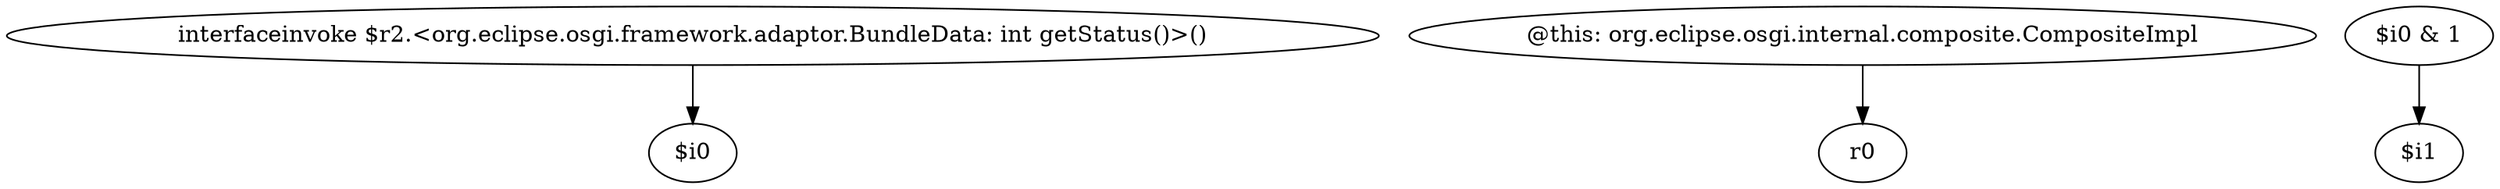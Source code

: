 digraph g {
0[label="interfaceinvoke $r2.<org.eclipse.osgi.framework.adaptor.BundleData: int getStatus()>()"]
1[label="$i0"]
0->1[label=""]
2[label="@this: org.eclipse.osgi.internal.composite.CompositeImpl"]
3[label="r0"]
2->3[label=""]
4[label="$i0 & 1"]
5[label="$i1"]
4->5[label=""]
}